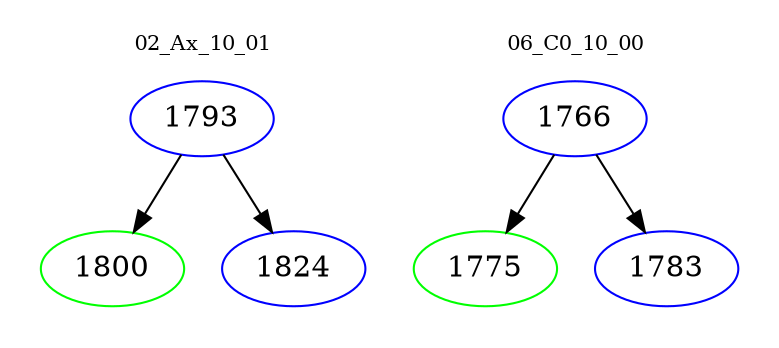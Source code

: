 digraph{
subgraph cluster_0 {
color = white
label = "02_Ax_10_01";
fontsize=10;
T0_1793 [label="1793", color="blue"]
T0_1793 -> T0_1800 [color="black"]
T0_1800 [label="1800", color="green"]
T0_1793 -> T0_1824 [color="black"]
T0_1824 [label="1824", color="blue"]
}
subgraph cluster_1 {
color = white
label = "06_C0_10_00";
fontsize=10;
T1_1766 [label="1766", color="blue"]
T1_1766 -> T1_1775 [color="black"]
T1_1775 [label="1775", color="green"]
T1_1766 -> T1_1783 [color="black"]
T1_1783 [label="1783", color="blue"]
}
}
